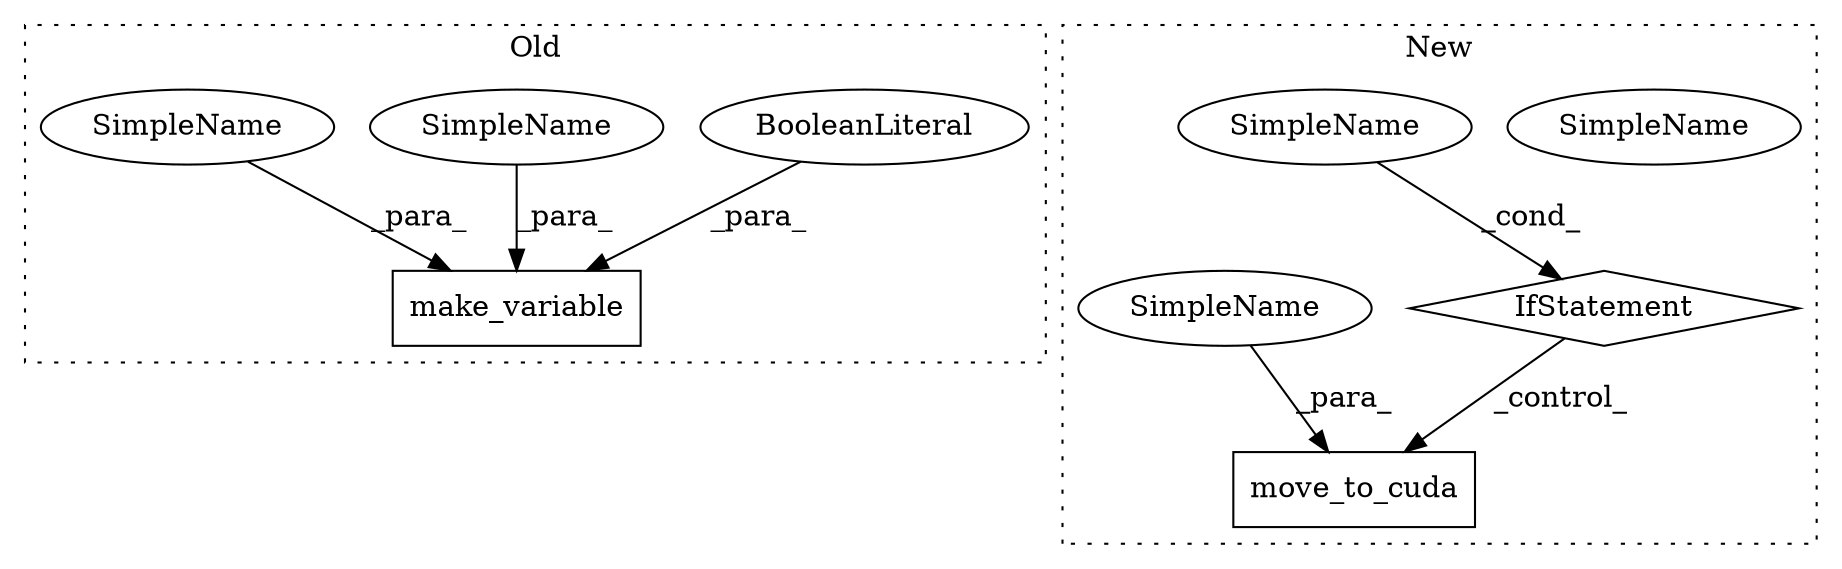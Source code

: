 digraph G {
subgraph cluster0 {
1 [label="make_variable" a="32" s="1876,1906" l="14,1" shape="box"];
4 [label="BooleanLiteral" a="9" s="1897" l="4" shape="ellipse"];
6 [label="SimpleName" a="42" s="1902" l="4" shape="ellipse"];
7 [label="SimpleName" a="42" s="1890" l="6" shape="ellipse"];
label = "Old";
style="dotted";
}
subgraph cluster1 {
2 [label="IfStatement" a="25" s="1890" l="3" shape="diamond"];
3 [label="move_to_cuda" a="32" s="1899,1918" l="13,1" shape="box"];
5 [label="SimpleName" a="42" s="1886" l="4" shape="ellipse"];
8 [label="SimpleName" a="42" s="1886" l="4" shape="ellipse"];
9 [label="SimpleName" a="42" s="1912" l="6" shape="ellipse"];
label = "New";
style="dotted";
}
2 -> 3 [label="_control_"];
4 -> 1 [label="_para_"];
6 -> 1 [label="_para_"];
7 -> 1 [label="_para_"];
8 -> 2 [label="_cond_"];
9 -> 3 [label="_para_"];
}